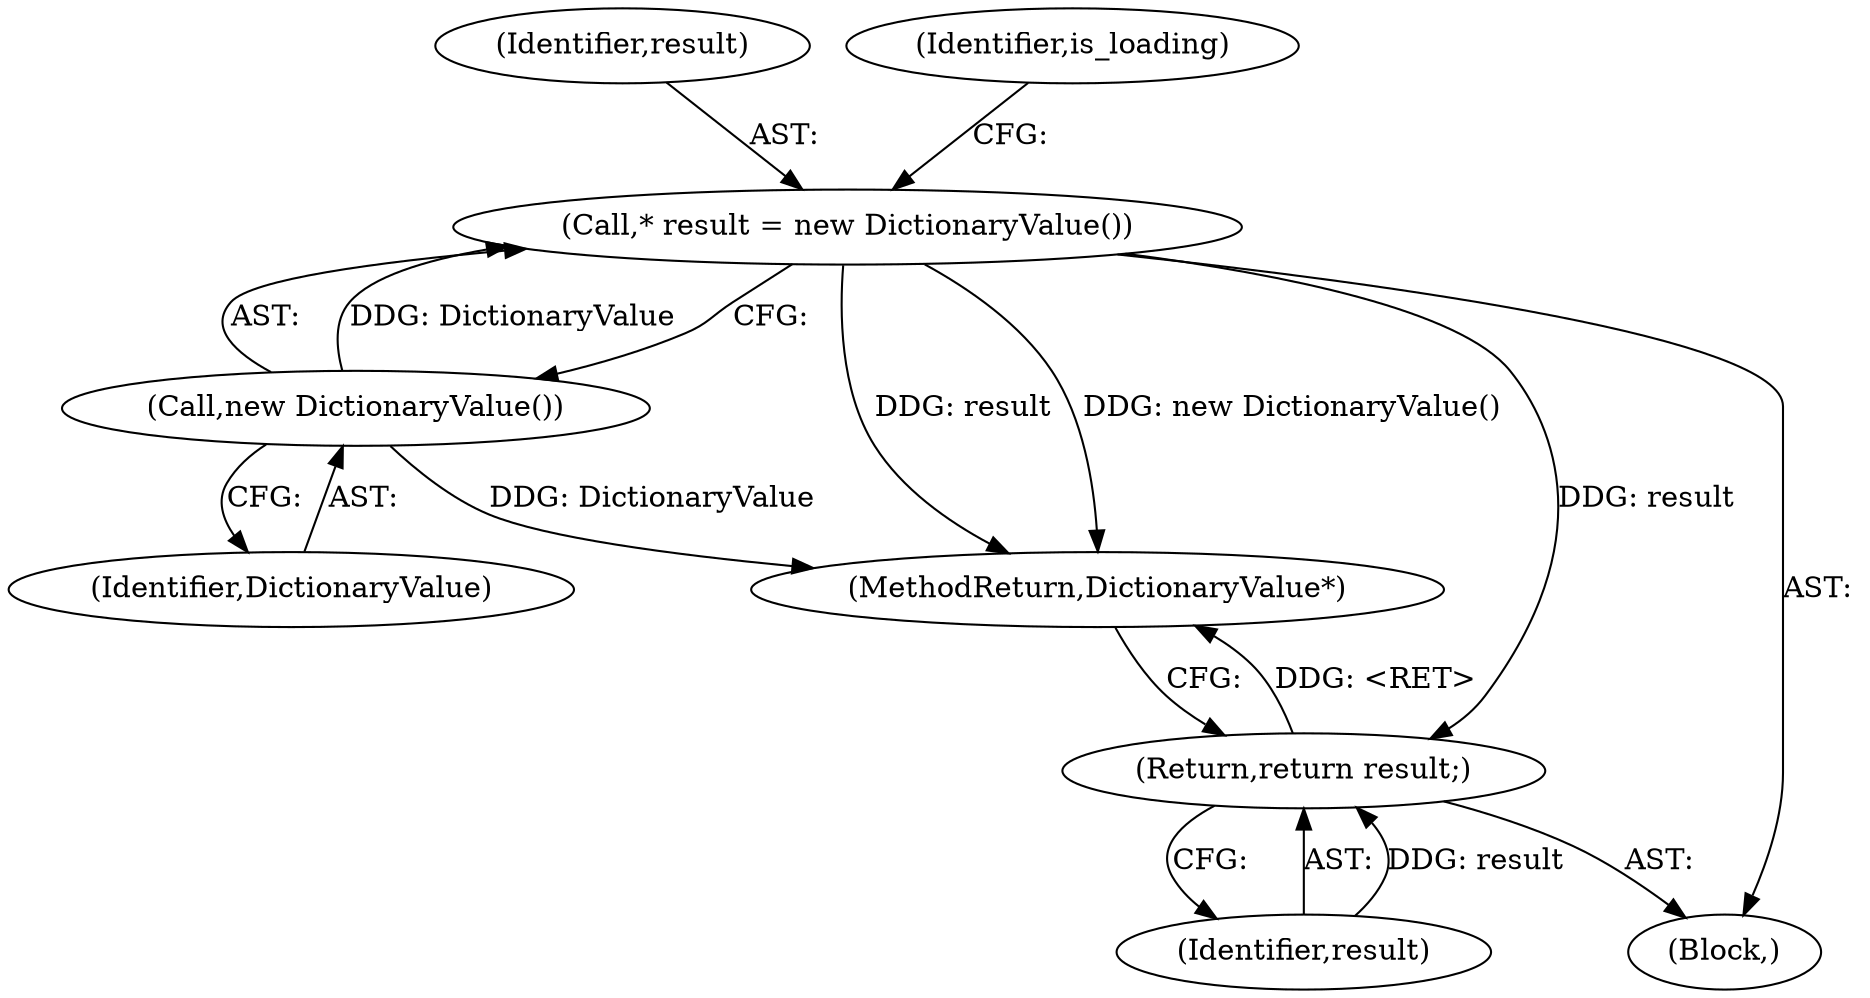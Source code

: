 digraph "0_Chrome_f7ae1f7a918f1973dca241a7a23169906eaf4fe3_8@pointer" {
"1000117" [label="(Call,* result = new DictionaryValue())"];
"1000119" [label="(Call,new DictionaryValue())"];
"1000206" [label="(Return,return result;)"];
"1000206" [label="(Return,return result;)"];
"1000117" [label="(Call,* result = new DictionaryValue())"];
"1000207" [label="(Identifier,result)"];
"1000120" [label="(Identifier,DictionaryValue)"];
"1000208" [label="(MethodReturn,DictionaryValue*)"];
"1000106" [label="(Block,)"];
"1000119" [label="(Call,new DictionaryValue())"];
"1000118" [label="(Identifier,result)"];
"1000123" [label="(Identifier,is_loading)"];
"1000117" -> "1000106"  [label="AST: "];
"1000117" -> "1000119"  [label="CFG: "];
"1000118" -> "1000117"  [label="AST: "];
"1000119" -> "1000117"  [label="AST: "];
"1000123" -> "1000117"  [label="CFG: "];
"1000117" -> "1000208"  [label="DDG: result"];
"1000117" -> "1000208"  [label="DDG: new DictionaryValue()"];
"1000119" -> "1000117"  [label="DDG: DictionaryValue"];
"1000117" -> "1000206"  [label="DDG: result"];
"1000119" -> "1000120"  [label="CFG: "];
"1000120" -> "1000119"  [label="AST: "];
"1000119" -> "1000208"  [label="DDG: DictionaryValue"];
"1000206" -> "1000106"  [label="AST: "];
"1000206" -> "1000207"  [label="CFG: "];
"1000207" -> "1000206"  [label="AST: "];
"1000208" -> "1000206"  [label="CFG: "];
"1000206" -> "1000208"  [label="DDG: <RET>"];
"1000207" -> "1000206"  [label="DDG: result"];
}
